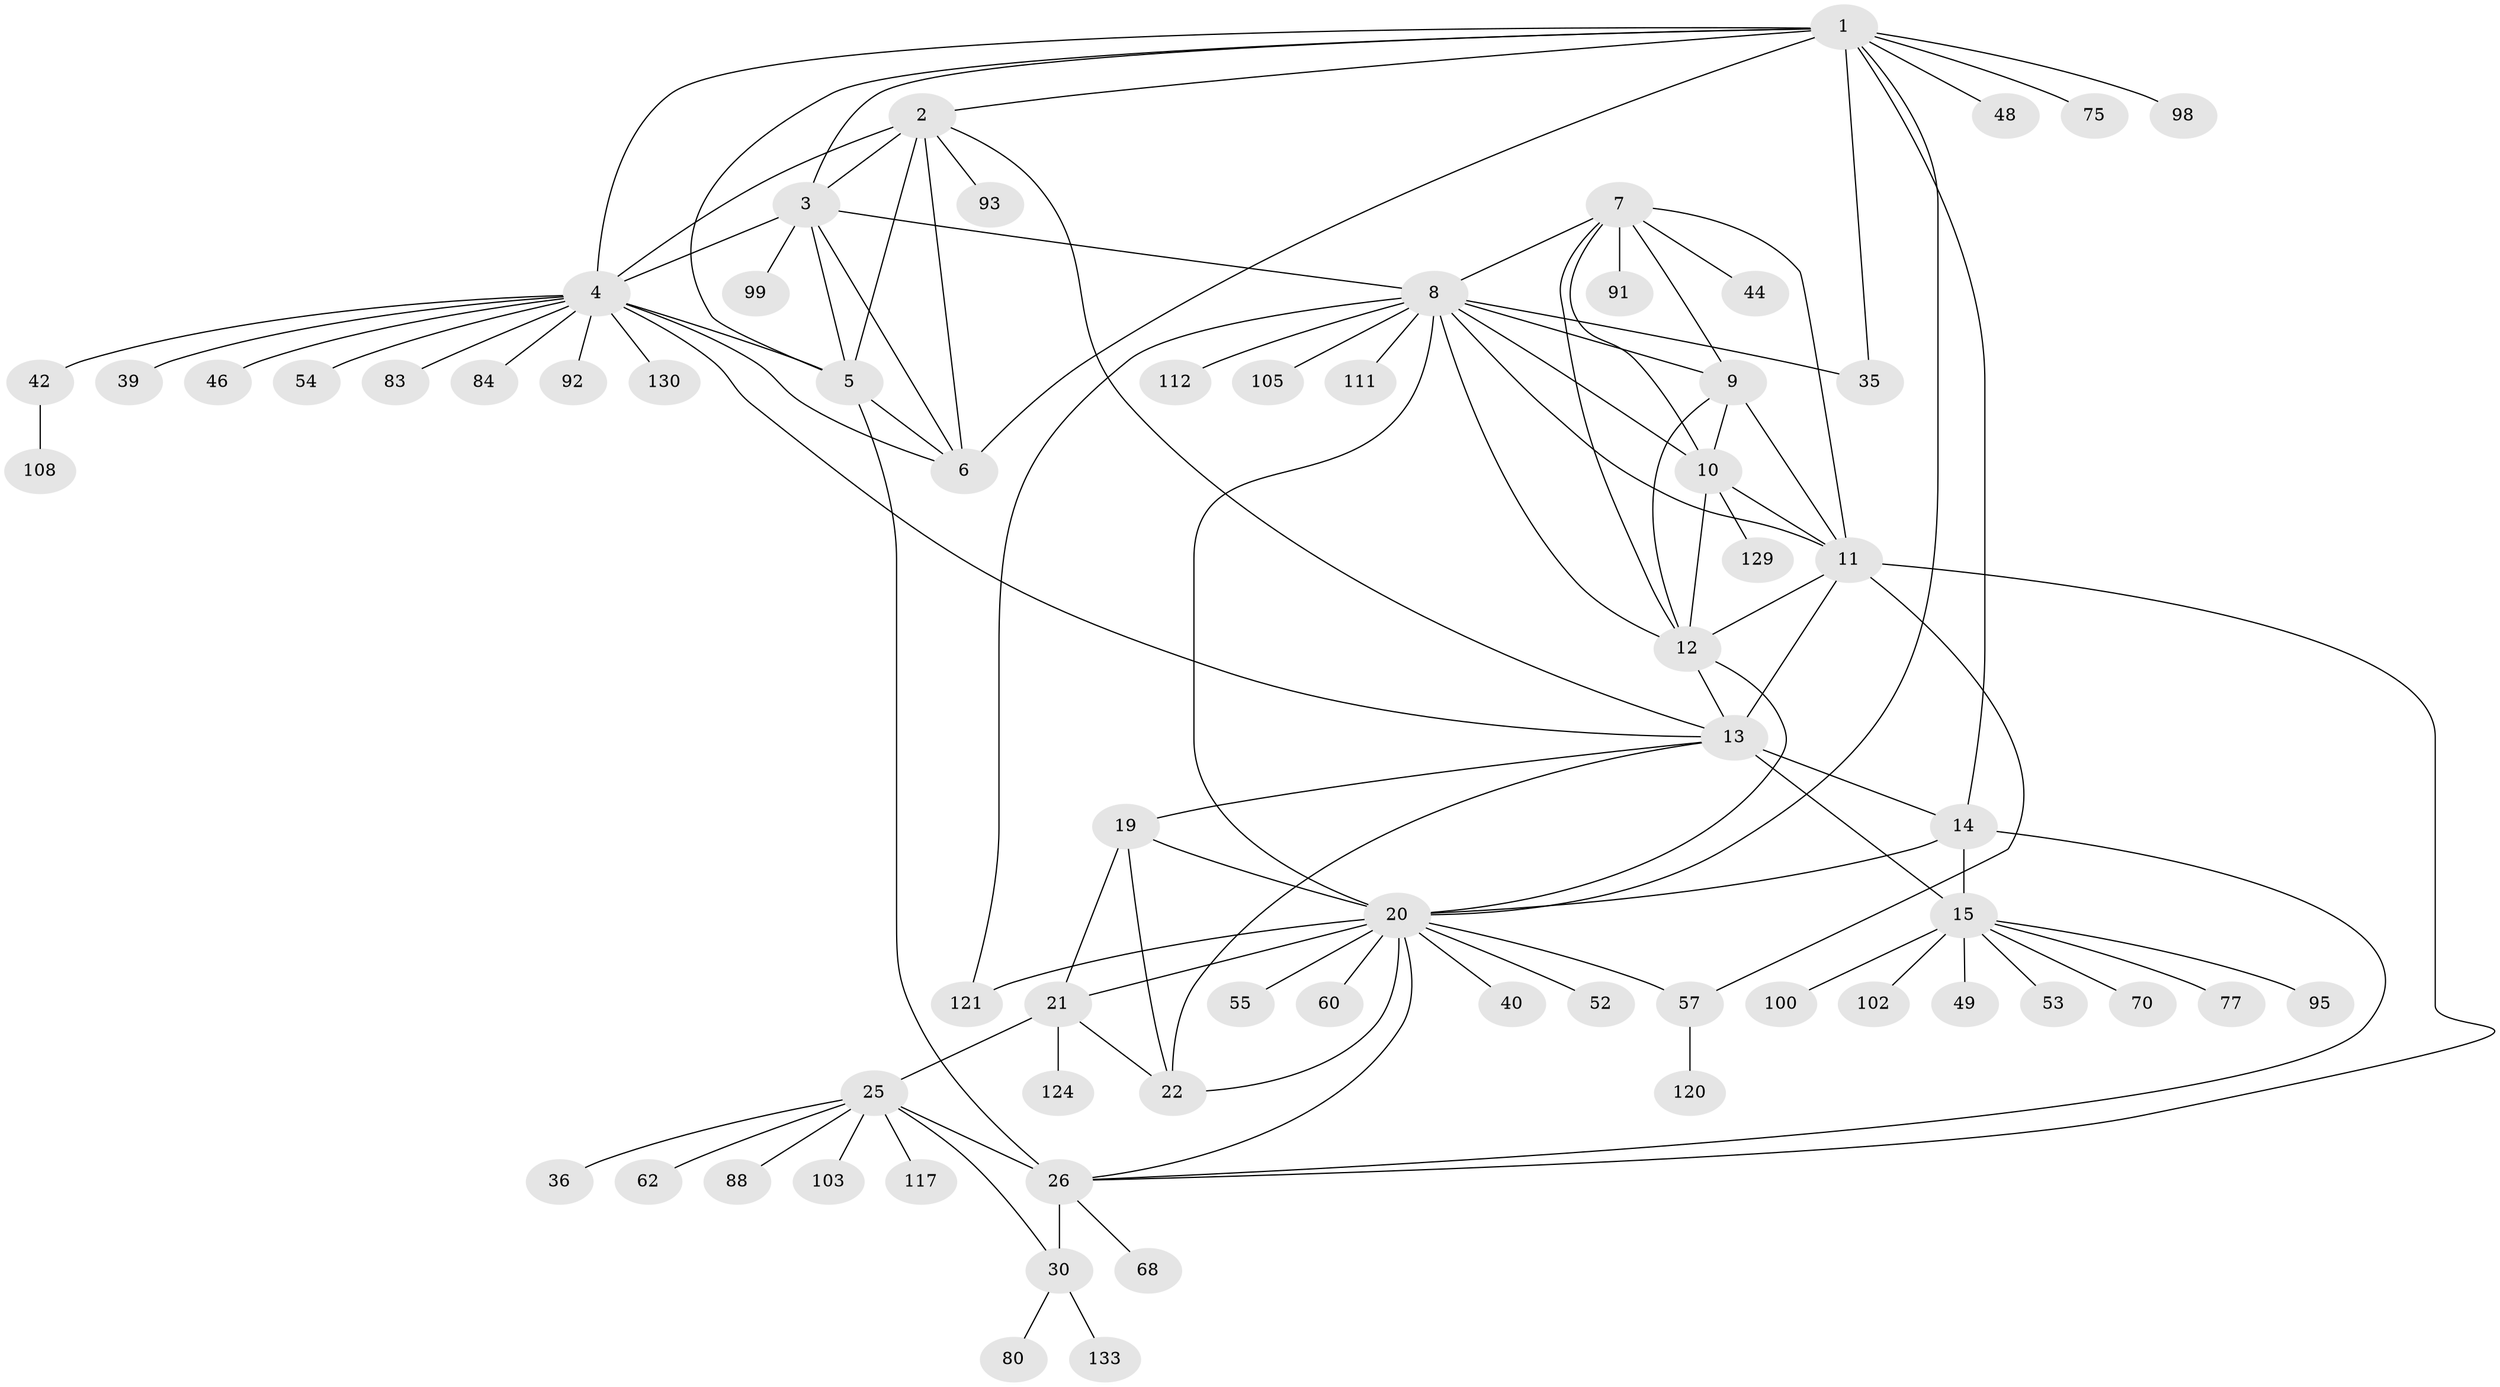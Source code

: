 // original degree distribution, {11: 0.015037593984962405, 7: 0.07518796992481203, 14: 0.007518796992481203, 9: 0.007518796992481203, 12: 0.03759398496240601, 6: 0.015037593984962405, 8: 0.03007518796992481, 5: 0.015037593984962405, 10: 0.015037593984962405, 16: 0.007518796992481203, 1: 0.6015037593984962, 2: 0.13533834586466165, 3: 0.03759398496240601}
// Generated by graph-tools (version 1.1) at 2025/19/03/04/25 18:19:27]
// undirected, 66 vertices, 106 edges
graph export_dot {
graph [start="1"]
  node [color=gray90,style=filled];
  1;
  2;
  3;
  4;
  5 [super="+61+74+127"];
  6 [super="+41+126"];
  7;
  8;
  9 [super="+31"];
  10;
  11;
  12 [super="+71"];
  13 [super="+18"];
  14 [super="+64+33+16+82+128+132"];
  15 [super="+17+32"];
  19 [super="+47"];
  20 [super="+66+81+106+23"];
  21;
  22 [super="+24+116+56"];
  25 [super="+69"];
  26 [super="+38+72+109+29+27+28"];
  30;
  35 [super="+67+37"];
  36;
  39;
  40;
  42;
  44;
  46 [super="+101+63"];
  48;
  49;
  52;
  53;
  54;
  55;
  57;
  60;
  62;
  68;
  70 [super="+113"];
  75;
  77;
  80;
  83;
  84;
  88;
  91;
  92;
  93;
  95;
  98;
  99;
  100 [super="+110"];
  102;
  103;
  105;
  108;
  111;
  112;
  117;
  120;
  121;
  124;
  129;
  130;
  133;
  1 -- 2;
  1 -- 3;
  1 -- 4;
  1 -- 5;
  1 -- 6;
  1 -- 48;
  1 -- 75;
  1 -- 98;
  1 -- 35;
  1 -- 14;
  1 -- 20;
  2 -- 3;
  2 -- 4;
  2 -- 5;
  2 -- 6;
  2 -- 93;
  2 -- 13;
  3 -- 4;
  3 -- 5;
  3 -- 6;
  3 -- 8;
  3 -- 99;
  4 -- 5;
  4 -- 6;
  4 -- 39;
  4 -- 42;
  4 -- 46;
  4 -- 54;
  4 -- 83;
  4 -- 84;
  4 -- 92;
  4 -- 130;
  4 -- 13;
  5 -- 6;
  5 -- 26;
  7 -- 8;
  7 -- 9;
  7 -- 10;
  7 -- 11;
  7 -- 12;
  7 -- 44;
  7 -- 91;
  8 -- 9;
  8 -- 10;
  8 -- 11;
  8 -- 12;
  8 -- 35;
  8 -- 105;
  8 -- 111;
  8 -- 112;
  8 -- 121;
  8 -- 20;
  9 -- 10;
  9 -- 11;
  9 -- 12;
  10 -- 11;
  10 -- 12;
  10 -- 129;
  11 -- 12;
  11 -- 57;
  11 -- 26;
  11 -- 13;
  12 -- 20;
  12 -- 13;
  13 -- 14 [weight=4];
  13 -- 15 [weight=4];
  13 -- 19;
  13 -- 22;
  14 -- 15 [weight=4];
  14 -- 20;
  14 -- 26;
  15 -- 77;
  15 -- 95;
  15 -- 100;
  15 -- 70;
  15 -- 102;
  15 -- 49;
  15 -- 53;
  19 -- 20 [weight=2];
  19 -- 21;
  19 -- 22 [weight=2];
  20 -- 21 [weight=2];
  20 -- 22 [weight=4];
  20 -- 55;
  20 -- 26;
  20 -- 57;
  20 -- 40;
  20 -- 52;
  20 -- 121;
  20 -- 60;
  21 -- 22 [weight=2];
  21 -- 25;
  21 -- 124;
  25 -- 26 [weight=4];
  25 -- 30;
  25 -- 36;
  25 -- 62;
  25 -- 88;
  25 -- 103;
  25 -- 117;
  26 -- 30 [weight=4];
  26 -- 68;
  30 -- 80;
  30 -- 133;
  42 -- 108;
  57 -- 120;
}
